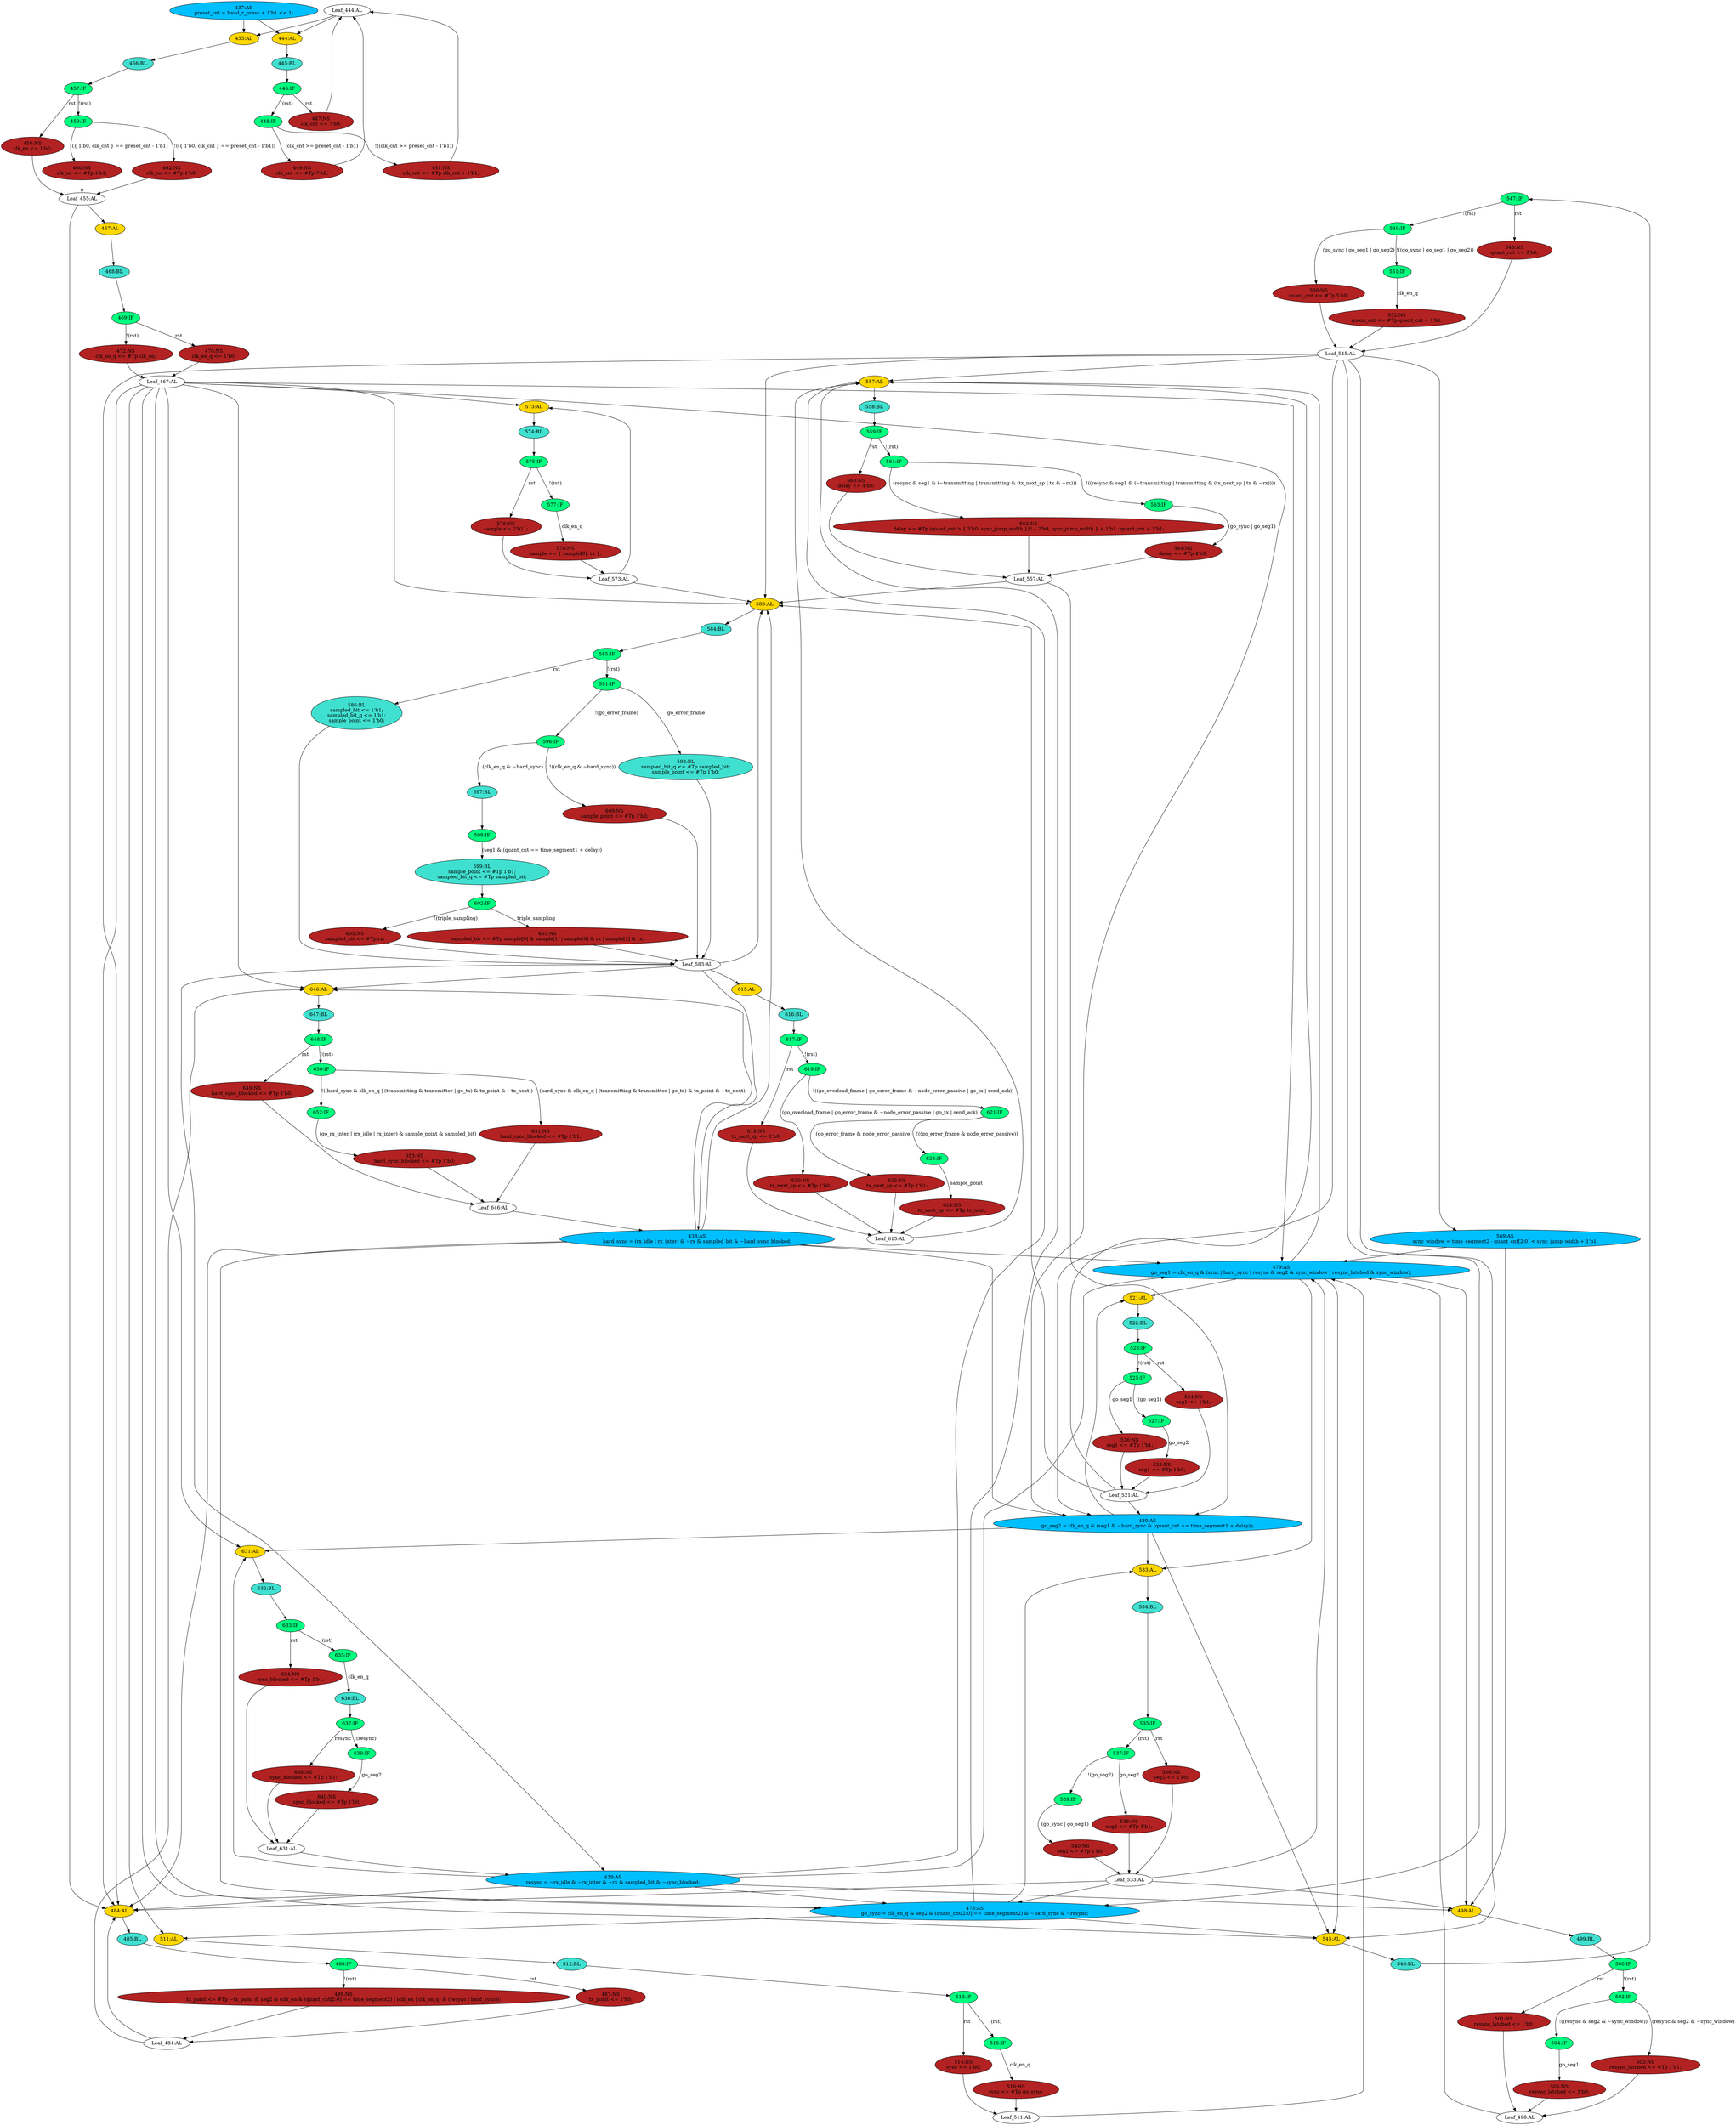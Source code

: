 strict digraph "compose( ,  )" {
	node [label="\N"];
	"547:IF"	 [ast="<pyverilog.vparser.ast.IfStatement object at 0x7f2977642410>",
		fillcolor=springgreen,
		label="547:IF",
		statements="[]",
		style=filled,
		typ=IfStatement];
	"548:NS"	 [ast="<pyverilog.vparser.ast.NonblockingSubstitution object at 0x7f2977642450>",
		fillcolor=firebrick,
		label="548:NS
quant_cnt <= 5'h0;",
		statements="[<pyverilog.vparser.ast.NonblockingSubstitution object at 0x7f2977642450>]",
		style=filled,
		typ=NonblockingSubstitution];
	"547:IF" -> "548:NS"	 [cond="['rst']",
		label=rst,
		lineno=547];
	"549:IF"	 [ast="<pyverilog.vparser.ast.IfStatement object at 0x7f2977642850>",
		fillcolor=springgreen,
		label="549:IF",
		statements="[]",
		style=filled,
		typ=IfStatement];
	"547:IF" -> "549:IF"	 [cond="['rst']",
		label="!(rst)",
		lineno=547];
	"637:IF"	 [ast="<pyverilog.vparser.ast.IfStatement object at 0x7f297794fd50>",
		fillcolor=springgreen,
		label="637:IF",
		statements="[]",
		style=filled,
		typ=IfStatement];
	"638:NS"	 [ast="<pyverilog.vparser.ast.NonblockingSubstitution object at 0x7f297794fd10>",
		fillcolor=firebrick,
		label="638:NS
sync_blocked <= #Tp 1'b1;",
		statements="[<pyverilog.vparser.ast.NonblockingSubstitution object at 0x7f297794fd10>]",
		style=filled,
		typ=NonblockingSubstitution];
	"637:IF" -> "638:NS"	 [cond="['resync']",
		label=resync,
		lineno=637];
	"639:IF"	 [ast="<pyverilog.vparser.ast.IfStatement object at 0x7f297794ff10>",
		fillcolor=springgreen,
		label="639:IF",
		statements="[]",
		style=filled,
		typ=IfStatement];
	"637:IF" -> "639:IF"	 [cond="['resync']",
		label="!(resync)",
		lineno=637];
	"Leaf_631:AL"	 [def_var="['sync_blocked']",
		label="Leaf_631:AL"];
	"638:NS" -> "Leaf_631:AL"	 [cond="[]",
		lineno=None];
	"458:NS"	 [ast="<pyverilog.vparser.ast.NonblockingSubstitution object at 0x7f2977a85a50>",
		fillcolor=firebrick,
		label="458:NS
clk_en <= 1'b0;",
		statements="[<pyverilog.vparser.ast.NonblockingSubstitution object at 0x7f2977a85a50>]",
		style=filled,
		typ=NonblockingSubstitution];
	"Leaf_455:AL"	 [def_var="['clk_en']",
		label="Leaf_455:AL"];
	"458:NS" -> "Leaf_455:AL"	 [cond="[]",
		lineno=None];
	"624:NS"	 [ast="<pyverilog.vparser.ast.NonblockingSubstitution object at 0x7f297794f650>",
		fillcolor=firebrick,
		label="624:NS
tx_next_sp <= #Tp tx_next;",
		statements="[<pyverilog.vparser.ast.NonblockingSubstitution object at 0x7f297794f650>]",
		style=filled,
		typ=NonblockingSubstitution];
	"Leaf_615:AL"	 [def_var="['tx_next_sp']",
		label="Leaf_615:AL"];
	"624:NS" -> "Leaf_615:AL"	 [cond="[]",
		lineno=None];
	"515:IF"	 [ast="<pyverilog.vparser.ast.IfStatement object at 0x7f297763fe10>",
		fillcolor=springgreen,
		label="515:IF",
		statements="[]",
		style=filled,
		typ=IfStatement];
	"516:NS"	 [ast="<pyverilog.vparser.ast.NonblockingSubstitution object at 0x7f297763ff90>",
		fillcolor=firebrick,
		label="516:NS
sync <= #Tp go_sync;",
		statements="[<pyverilog.vparser.ast.NonblockingSubstitution object at 0x7f297763ff90>]",
		style=filled,
		typ=NonblockingSubstitution];
	"515:IF" -> "516:NS"	 [cond="['clk_en_q']",
		label=clk_en_q,
		lineno=515];
	"444:AL"	 [ast="<pyverilog.vparser.ast.Always object at 0x7f29776a2f90>",
		clk_sens=True,
		fillcolor=gold,
		label="444:AL",
		sens="['clk', 'rst']",
		statements="[]",
		style=filled,
		typ=Always,
		use_var="['rst', 'clk_cnt', 'preset_cnt']"];
	"445:BL"	 [ast="<pyverilog.vparser.ast.Block object at 0x7f29776a2fd0>",
		fillcolor=turquoise,
		label="445:BL",
		statements="[]",
		style=filled,
		typ=Block];
	"444:AL" -> "445:BL"	 [cond="[]",
		lineno=None];
	"634:NS"	 [ast="<pyverilog.vparser.ast.NonblockingSubstitution object at 0x7f297794f890>",
		fillcolor=firebrick,
		label="634:NS
sync_blocked <= #Tp 1'b1;",
		statements="[<pyverilog.vparser.ast.NonblockingSubstitution object at 0x7f297794f890>]",
		style=filled,
		typ=NonblockingSubstitution];
	"634:NS" -> "Leaf_631:AL"	 [cond="[]",
		lineno=None];
	"597:BL"	 [ast="<pyverilog.vparser.ast.Block object at 0x7f2977667510>",
		fillcolor=turquoise,
		label="597:BL",
		statements="[]",
		style=filled,
		typ=Block];
	"598:IF"	 [ast="<pyverilog.vparser.ast.IfStatement object at 0x7f2977667690>",
		fillcolor=springgreen,
		label="598:IF",
		statements="[]",
		style=filled,
		typ=IfStatement];
	"597:BL" -> "598:IF"	 [cond="[]",
		lineno=None];
	"472:NS"	 [ast="<pyverilog.vparser.ast.NonblockingSubstitution object at 0x7f2977a7e590>",
		fillcolor=firebrick,
		label="472:NS
clk_en_q <= #Tp clk_en;",
		statements="[<pyverilog.vparser.ast.NonblockingSubstitution object at 0x7f2977a7e590>]",
		style=filled,
		typ=NonblockingSubstitution];
	"Leaf_467:AL"	 [def_var="['clk_en_q']",
		label="Leaf_467:AL"];
	"472:NS" -> "Leaf_467:AL"	 [cond="[]",
		lineno=None];
	"479:AS"	 [ast="<pyverilog.vparser.ast.Assign object at 0x7f2977a7ef10>",
		def_var="['go_seg1']",
		fillcolor=deepskyblue,
		label="479:AS
go_seg1 = clk_en_q & (sync | hard_sync | resync & seg2 & sync_window | resync_latched & sync_window);",
		statements="[]",
		style=filled,
		typ=Assign,
		use_var="['clk_en_q', 'sync', 'hard_sync', 'resync', 'seg2', 'sync_window', 'resync_latched', 'sync_window']"];
	"557:AL"	 [ast="<pyverilog.vparser.ast.Always object at 0x7f2977642c90>",
		clk_sens=True,
		fillcolor=gold,
		label="557:AL",
		sens="['clk', 'rst']",
		statements="[]",
		style=filled,
		typ=Always,
		use_var="['tx', 'transmitting', 'rx', 'go_sync', 'seg1', 'go_seg1', 'tx_next_sp', 'quant_cnt', 'rst', 'resync', 'sync_jump_width']"];
	"479:AS" -> "557:AL";
	"545:AL"	 [ast="<pyverilog.vparser.ast.Always object at 0x7f29776422d0>",
		clk_sens=True,
		fillcolor=gold,
		label="545:AL",
		sens="['clk', 'rst']",
		statements="[]",
		style=filled,
		typ=Always,
		use_var="['clk_en_q', 'go_sync', 'quant_cnt', 'go_seg2', 'go_seg1', 'rst']"];
	"479:AS" -> "545:AL";
	"533:AL"	 [ast="<pyverilog.vparser.ast.Always object at 0x7f297764b9d0>",
		clk_sens=True,
		fillcolor=gold,
		label="533:AL",
		sens="['clk', 'rst']",
		statements="[]",
		style=filled,
		typ=Always,
		use_var="['rst', 'go_sync', 'go_seg2', 'go_seg1']"];
	"479:AS" -> "533:AL";
	"521:AL"	 [ast="<pyverilog.vparser.ast.Always object at 0x7f297764b190>",
		clk_sens=True,
		fillcolor=gold,
		label="521:AL",
		sens="['clk', 'rst']",
		statements="[]",
		style=filled,
		typ=Always,
		use_var="['rst', 'go_seg2', 'go_seg1']"];
	"479:AS" -> "521:AL";
	"498:AL"	 [ast="<pyverilog.vparser.ast.Always object at 0x7f297763f190>",
		clk_sens=True,
		fillcolor=gold,
		label="498:AL",
		sens="['clk', 'rst']",
		statements="[]",
		style=filled,
		typ=Always,
		use_var="['rst', 'sync_window', 'resync', 'go_seg1', 'seg2']"];
	"479:AS" -> "498:AL";
	"599:BL"	 [ast="<pyverilog.vparser.ast.Block object at 0x7f2977667c90>",
		fillcolor=turquoise,
		label="599:BL
sample_point <= #Tp 1'b1;
sampled_bit_q <= #Tp sampled_bit;",
		statements="[<pyverilog.vparser.ast.NonblockingSubstitution object at 0x7f29776679d0>, <pyverilog.vparser.ast.NonblockingSubstitution object \
at 0x7f2977667bd0>]",
		style=filled,
		typ=Block];
	"602:IF"	 [ast="<pyverilog.vparser.ast.IfStatement object at 0x7f297766a450>",
		fillcolor=springgreen,
		label="602:IF",
		statements="[]",
		style=filled,
		typ=IfStatement];
	"599:BL" -> "602:IF"	 [cond="[]",
		lineno=None];
	"558:BL"	 [ast="<pyverilog.vparser.ast.Block object at 0x7f2977642cd0>",
		fillcolor=turquoise,
		label="558:BL",
		statements="[]",
		style=filled,
		typ=Block];
	"557:AL" -> "558:BL"	 [cond="[]",
		lineno=None];
	"504:IF"	 [ast="<pyverilog.vparser.ast.IfStatement object at 0x7f297763f990>",
		fillcolor=springgreen,
		label="504:IF",
		statements="[]",
		style=filled,
		typ=IfStatement];
	"505:NS"	 [ast="<pyverilog.vparser.ast.NonblockingSubstitution object at 0x7f297763fa90>",
		fillcolor=firebrick,
		label="505:NS
resync_latched <= 1'b0;",
		statements="[<pyverilog.vparser.ast.NonblockingSubstitution object at 0x7f297763fa90>]",
		style=filled,
		typ=NonblockingSubstitution];
	"504:IF" -> "505:NS"	 [cond="['go_seg1']",
		label=go_seg1,
		lineno=504];
	"561:IF"	 [ast="<pyverilog.vparser.ast.IfStatement object at 0x7f29776479d0>",
		fillcolor=springgreen,
		label="561:IF",
		statements="[]",
		style=filled,
		typ=IfStatement];
	"562:NS"	 [ast="<pyverilog.vparser.ast.NonblockingSubstitution object at 0x7f29776478d0>",
		fillcolor=firebrick,
		label="562:NS
delay <= #Tp (quant_cnt > { 3'h0, sync_jump_width })? { 2'h0, sync_jump_width } + 1'b1 : quant_cnt + 1'b1;",
		statements="[<pyverilog.vparser.ast.NonblockingSubstitution object at 0x7f29776478d0>]",
		style=filled,
		typ=NonblockingSubstitution];
	"561:IF" -> "562:NS"	 [cond="['resync', 'seg1', 'transmitting', 'transmitting', 'tx_next_sp', 'tx', 'rx']",
		label="(resync & seg1 & (~transmitting | transmitting & (tx_next_sp | tx & ~rx)))",
		lineno=561];
	"563:IF"	 [ast="<pyverilog.vparser.ast.IfStatement object at 0x7f2977647ad0>",
		fillcolor=springgreen,
		label="563:IF",
		statements="[]",
		style=filled,
		typ=IfStatement];
	"561:IF" -> "563:IF"	 [cond="['resync', 'seg1', 'transmitting', 'transmitting', 'tx_next_sp', 'tx', 'rx']",
		label="!((resync & seg1 & (~transmitting | transmitting & (tx_next_sp | tx & ~rx))))",
		lineno=561];
	"623:IF"	 [ast="<pyverilog.vparser.ast.IfStatement object at 0x7f297794f4d0>",
		fillcolor=springgreen,
		label="623:IF",
		statements="[]",
		style=filled,
		typ=IfStatement];
	"623:IF" -> "624:NS"	 [cond="['sample_point']",
		label=sample_point,
		lineno=623];
	"560:NS"	 [ast="<pyverilog.vparser.ast.NonblockingSubstitution object at 0x7f2977642e10>",
		fillcolor=firebrick,
		label="560:NS
delay <= 4'h0;",
		statements="[<pyverilog.vparser.ast.NonblockingSubstitution object at 0x7f2977642e10>]",
		style=filled,
		typ=NonblockingSubstitution];
	"Leaf_557:AL"	 [def_var="['delay']",
		label="Leaf_557:AL"];
	"560:NS" -> "Leaf_557:AL"	 [cond="[]",
		lineno=None];
	"650:IF"	 [ast="<pyverilog.vparser.ast.IfStatement object at 0x7f2977950a50>",
		fillcolor=springgreen,
		label="650:IF",
		statements="[]",
		style=filled,
		typ=IfStatement];
	"651:NS"	 [ast="<pyverilog.vparser.ast.NonblockingSubstitution object at 0x7f2977950a10>",
		fillcolor=firebrick,
		label="651:NS
hard_sync_blocked <= #Tp 1'b1;",
		statements="[<pyverilog.vparser.ast.NonblockingSubstitution object at 0x7f2977950a10>]",
		style=filled,
		typ=NonblockingSubstitution];
	"650:IF" -> "651:NS"	 [cond="['hard_sync', 'clk_en_q', 'transmitting', 'transmitter', 'go_tx', 'tx_point', 'tx_next']",
		label="(hard_sync & clk_en_q | (transmitting & transmitter | go_tx) & tx_point & ~tx_next)",
		lineno=650];
	"652:IF"	 [ast="<pyverilog.vparser.ast.IfStatement object at 0x7f2977950e50>",
		fillcolor=springgreen,
		label="652:IF",
		statements="[]",
		style=filled,
		typ=IfStatement];
	"650:IF" -> "652:IF"	 [cond="['hard_sync', 'clk_en_q', 'transmitting', 'transmitter', 'go_tx', 'tx_point', 'tx_next']",
		label="!((hard_sync & clk_en_q | (transmitting & transmitter | go_tx) & tx_point & ~tx_next))",
		lineno=650];
	"609:NS"	 [ast="<pyverilog.vparser.ast.NonblockingSubstitution object at 0x7f297766a690>",
		fillcolor=firebrick,
		label="609:NS
sample_point <= #Tp 1'b0;",
		statements="[<pyverilog.vparser.ast.NonblockingSubstitution object at 0x7f297766a690>]",
		style=filled,
		typ=NonblockingSubstitution];
	"Leaf_583:AL"	 [def_var="['sample_point', 'sampled_bit_q', 'sampled_bit']",
		label="Leaf_583:AL"];
	"609:NS" -> "Leaf_583:AL"	 [cond="[]",
		lineno=None];
	"500:IF"	 [ast="<pyverilog.vparser.ast.IfStatement object at 0x7f297763f310>",
		fillcolor=springgreen,
		label="500:IF",
		statements="[]",
		style=filled,
		typ=IfStatement];
	"502:IF"	 [ast="<pyverilog.vparser.ast.IfStatement object at 0x7f297763f7d0>",
		fillcolor=springgreen,
		label="502:IF",
		statements="[]",
		style=filled,
		typ=IfStatement];
	"500:IF" -> "502:IF"	 [cond="['rst']",
		label="!(rst)",
		lineno=500];
	"501:NS"	 [ast="<pyverilog.vparser.ast.NonblockingSubstitution object at 0x7f297763f350>",
		fillcolor=firebrick,
		label="501:NS
resync_latched <= 1'b0;",
		statements="[<pyverilog.vparser.ast.NonblockingSubstitution object at 0x7f297763f350>]",
		style=filled,
		typ=NonblockingSubstitution];
	"500:IF" -> "501:NS"	 [cond="['rst']",
		label=rst,
		lineno=500];
	"583:AL"	 [ast="<pyverilog.vparser.ast.Always object at 0x7f297766b810>",
		clk_sens=True,
		fillcolor=gold,
		label="583:AL",
		sens="['clk', 'rst']",
		statements="[]",
		style=filled,
		typ=Always,
		use_var="['delay', 'rx', 'quant_cnt', 'clk_en_q', 'seg1', 'go_error_frame', 'hard_sync', 'sampled_bit', 'sample', 'triple_sampling', 'rst', '\
time_segment1']"];
	"Leaf_583:AL" -> "583:AL";
	"438:AS"	 [ast="<pyverilog.vparser.ast.Assign object at 0x7f29776a2910>",
		def_var="['hard_sync']",
		fillcolor=deepskyblue,
		label="438:AS
hard_sync = (rx_idle | rx_inter) & ~rx & sampled_bit & ~hard_sync_blocked;",
		statements="[]",
		style=filled,
		typ=Assign,
		use_var="['rx_idle', 'rx_inter', 'rx', 'sampled_bit', 'hard_sync_blocked']"];
	"Leaf_583:AL" -> "438:AS";
	"615:AL"	 [ast="<pyverilog.vparser.ast.Always object at 0x7f297766a790>",
		clk_sens=True,
		fillcolor=gold,
		label="615:AL",
		sens="['clk', 'rst']",
		statements="[]",
		style=filled,
		typ=Always,
		use_var="['go_tx', 'go_overload_frame', 'send_ack', 'go_error_frame', 'node_error_passive', 'sample_point', 'rst', 'tx_next']"];
	"Leaf_583:AL" -> "615:AL";
	"439:AS"	 [ast="<pyverilog.vparser.ast.Assign object at 0x7f29776a2d90>",
		def_var="['resync']",
		fillcolor=deepskyblue,
		label="439:AS
resync = ~rx_idle & ~rx_inter & ~rx & sampled_bit & ~sync_blocked;",
		statements="[]",
		style=filled,
		typ=Assign,
		use_var="['rx_idle', 'rx_inter', 'rx', 'sampled_bit', 'sync_blocked']"];
	"Leaf_583:AL" -> "439:AS";
	"646:AL"	 [ast="<pyverilog.vparser.ast.Always object at 0x7f2977950110>",
		clk_sens=True,
		fillcolor=gold,
		label="646:AL",
		sens="['clk', 'rst']",
		statements="[]",
		style=filled,
		typ=Always,
		use_var="['transmitter', 'rx_inter', 'transmitting', 'sample_point', 'clk_en_q', 'go_rx_inter', 'sampled_bit', 'hard_sync', 'tx_point', '\
rst', 'go_tx', 'rx_idle', 'tx_next']"];
	"Leaf_583:AL" -> "646:AL";
	"Leaf_511:AL"	 [def_var="['sync']",
		label="Leaf_511:AL"];
	"Leaf_511:AL" -> "479:AS";
	"Leaf_545:AL"	 [def_var="['quant_cnt']",
		label="Leaf_545:AL"];
	"Leaf_545:AL" -> "557:AL";
	"Leaf_545:AL" -> "583:AL";
	"480:AS"	 [ast="<pyverilog.vparser.ast.Assign object at 0x7f297764a410>",
		def_var="['go_seg2']",
		fillcolor=deepskyblue,
		label="480:AS
go_seg2 = clk_en_q & (seg1 & ~hard_sync & (quant_cnt == time_segment1 + delay));",
		statements="[]",
		style=filled,
		typ=Assign,
		use_var="['clk_en_q', 'seg1', 'hard_sync', 'quant_cnt', 'time_segment1', 'delay']"];
	"Leaf_545:AL" -> "480:AS";
	"484:AL"	 [ast="<pyverilog.vparser.ast.Always object at 0x7f297764a690>",
		clk_sens=True,
		fillcolor=gold,
		label="484:AL",
		sens="['clk', 'rst']",
		statements="[]",
		style=filled,
		typ=Always,
		use_var="['time_segment2', 'clk_en_q', 'quant_cnt', 'hard_sync', 'seg2', 'resync', 'rst', 'tx_point', 'clk_en']"];
	"Leaf_545:AL" -> "484:AL";
	"Leaf_545:AL" -> "545:AL";
	"478:AS"	 [ast="<pyverilog.vparser.ast.Assign object at 0x7f2977a7ead0>",
		def_var="['go_sync']",
		fillcolor=deepskyblue,
		label="478:AS
go_sync = clk_en_q & seg2 & (quant_cnt[2:0] == time_segment2) & ~hard_sync & ~resync;",
		statements="[]",
		style=filled,
		typ=Assign,
		use_var="['clk_en_q', 'seg2', 'quant_cnt', 'time_segment2', 'hard_sync', 'resync']"];
	"Leaf_545:AL" -> "478:AS";
	"569:AS"	 [ast="<pyverilog.vparser.ast.Assign object at 0x7f2977647f90>",
		def_var="['sync_window']",
		fillcolor=deepskyblue,
		label="569:AS
sync_window = time_segment2 - quant_cnt[2:0] < sync_jump_width + 1'b1;",
		statements="[]",
		style=filled,
		typ=Assign,
		use_var="['time_segment2', 'quant_cnt', 'sync_jump_width']"];
	"Leaf_545:AL" -> "569:AS";
	"470:NS"	 [ast="<pyverilog.vparser.ast.NonblockingSubstitution object at 0x7f2977a7e3d0>",
		fillcolor=firebrick,
		label="470:NS
clk_en_q <= 1'b0;",
		statements="[<pyverilog.vparser.ast.NonblockingSubstitution object at 0x7f2977a7e3d0>]",
		style=filled,
		typ=NonblockingSubstitution];
	"470:NS" -> "Leaf_467:AL"	 [cond="[]",
		lineno=None];
	"536:NS"	 [ast="<pyverilog.vparser.ast.NonblockingSubstitution object at 0x7f297764bb50>",
		fillcolor=firebrick,
		label="536:NS
seg2 <= 1'b0;",
		statements="[<pyverilog.vparser.ast.NonblockingSubstitution object at 0x7f297764bb50>]",
		style=filled,
		typ=NonblockingSubstitution];
	"Leaf_533:AL"	 [def_var="['seg2']",
		label="Leaf_533:AL"];
	"536:NS" -> "Leaf_533:AL"	 [cond="[]",
		lineno=None];
	"562:NS" -> "Leaf_557:AL"	 [cond="[]",
		lineno=None];
	"455:AL"	 [ast="<pyverilog.vparser.ast.Always object at 0x7f2977a858d0>",
		clk_sens=True,
		fillcolor=gold,
		label="455:AL",
		sens="['clk', 'rst']",
		statements="[]",
		style=filled,
		typ=Always,
		use_var="['rst', 'clk_cnt', 'preset_cnt']"];
	"456:BL"	 [ast="<pyverilog.vparser.ast.Block object at 0x7f2977a85910>",
		fillcolor=turquoise,
		label="456:BL",
		statements="[]",
		style=filled,
		typ=Block];
	"455:AL" -> "456:BL"	 [cond="[]",
		lineno=None];
	"Leaf_455:AL" -> "484:AL";
	"467:AL"	 [ast="<pyverilog.vparser.ast.Always object at 0x7f2977a7e250>",
		clk_sens=True,
		fillcolor=gold,
		label="467:AL",
		sens="['clk', 'rst']",
		statements="[]",
		style=filled,
		typ=Always,
		use_var="['rst', 'clk_en']"];
	"Leaf_455:AL" -> "467:AL";
	"537:IF"	 [ast="<pyverilog.vparser.ast.IfStatement object at 0x7f297764be50>",
		fillcolor=springgreen,
		label="537:IF",
		statements="[]",
		style=filled,
		typ=IfStatement];
	"538:NS"	 [ast="<pyverilog.vparser.ast.NonblockingSubstitution object at 0x7f297764be10>",
		fillcolor=firebrick,
		label="538:NS
seg2 <= #Tp 1'b1;",
		statements="[<pyverilog.vparser.ast.NonblockingSubstitution object at 0x7f297764be10>]",
		style=filled,
		typ=NonblockingSubstitution];
	"537:IF" -> "538:NS"	 [cond="['go_seg2']",
		label=go_seg2,
		lineno=537];
	"539:IF"	 [ast="<pyverilog.vparser.ast.IfStatement object at 0x7f2977642050>",
		fillcolor=springgreen,
		label="539:IF",
		statements="[]",
		style=filled,
		typ=IfStatement];
	"537:IF" -> "539:IF"	 [cond="['go_seg2']",
		label="!(go_seg2)",
		lineno=537];
	"584:BL"	 [ast="<pyverilog.vparser.ast.Block object at 0x7f297766b7d0>",
		fillcolor=turquoise,
		label="584:BL",
		statements="[]",
		style=filled,
		typ=Block];
	"583:AL" -> "584:BL"	 [cond="[]",
		lineno=None];
	"548:NS" -> "Leaf_545:AL"	 [cond="[]",
		lineno=None];
	"Leaf_573:AL"	 [def_var="['sample']",
		label="Leaf_573:AL"];
	"Leaf_573:AL" -> "583:AL";
	"573:AL"	 [ast="<pyverilog.vparser.ast.Always object at 0x7f297766b190>",
		clk_sens=True,
		fillcolor=gold,
		label="573:AL",
		sens="['clk', 'rst']",
		statements="[]",
		style=filled,
		typ=Always,
		use_var="['rst', 'sample', 'clk_en_q', 'rx']"];
	"Leaf_573:AL" -> "573:AL";
	"603:NS"	 [ast="<pyverilog.vparser.ast.NonblockingSubstitution object at 0x7f297766a3d0>",
		fillcolor=firebrick,
		label="603:NS
sampled_bit <= #Tp sample[0] & sample[1] | sample[0] & rx | sample[1] & rx;",
		statements="[<pyverilog.vparser.ast.NonblockingSubstitution object at 0x7f297766a3d0>]",
		style=filled,
		typ=NonblockingSubstitution];
	"603:NS" -> "Leaf_583:AL"	 [cond="[]",
		lineno=None];
	"513:IF"	 [ast="<pyverilog.vparser.ast.IfStatement object at 0x7f297763fc90>",
		fillcolor=springgreen,
		label="513:IF",
		statements="[]",
		style=filled,
		typ=IfStatement];
	"513:IF" -> "515:IF"	 [cond="['rst']",
		label="!(rst)",
		lineno=513];
	"514:NS"	 [ast="<pyverilog.vparser.ast.NonblockingSubstitution object at 0x7f297763fcd0>",
		fillcolor=firebrick,
		label="514:NS
sync <= 1'b0;",
		statements="[<pyverilog.vparser.ast.NonblockingSubstitution object at 0x7f297763fcd0>]",
		style=filled,
		typ=NonblockingSubstitution];
	"513:IF" -> "514:NS"	 [cond="['rst']",
		label=rst,
		lineno=513];
	"632:BL"	 [ast="<pyverilog.vparser.ast.Block object at 0x7f297794f390>",
		fillcolor=turquoise,
		label="632:BL",
		statements="[]",
		style=filled,
		typ=Block];
	"633:IF"	 [ast="<pyverilog.vparser.ast.IfStatement object at 0x7f297794f8d0>",
		fillcolor=springgreen,
		label="633:IF",
		statements="[]",
		style=filled,
		typ=IfStatement];
	"632:BL" -> "633:IF"	 [cond="[]",
		lineno=None];
	"480:AS" -> "545:AL";
	"480:AS" -> "533:AL";
	"480:AS" -> "521:AL";
	"631:AL"	 [ast="<pyverilog.vparser.ast.Always object at 0x7f297794f490>",
		clk_sens=True,
		fillcolor=gold,
		label="631:AL",
		sens="['clk', 'rst']",
		statements="[]",
		style=filled,
		typ=Always,
		use_var="['rst', 'clk_en_q', 'resync', 'go_seg2']"];
	"480:AS" -> "631:AL";
	"633:IF" -> "634:NS"	 [cond="['rst']",
		label=rst,
		lineno=633];
	"635:IF"	 [ast="<pyverilog.vparser.ast.IfStatement object at 0x7f297794fa50>",
		fillcolor=springgreen,
		label="635:IF",
		statements="[]",
		style=filled,
		typ=IfStatement];
	"633:IF" -> "635:IF"	 [cond="['rst']",
		label="!(rst)",
		lineno=633];
	"574:BL"	 [ast="<pyverilog.vparser.ast.Block object at 0x7f297766b1d0>",
		fillcolor=turquoise,
		label="574:BL",
		statements="[]",
		style=filled,
		typ=Block];
	"573:AL" -> "574:BL"	 [cond="[]",
		lineno=None];
	"575:IF"	 [ast="<pyverilog.vparser.ast.IfStatement object at 0x7f297766b2d0>",
		fillcolor=springgreen,
		label="575:IF",
		statements="[]",
		style=filled,
		typ=IfStatement];
	"574:BL" -> "575:IF"	 [cond="[]",
		lineno=None];
	"528:NS"	 [ast="<pyverilog.vparser.ast.NonblockingSubstitution object at 0x7f297764b8d0>",
		fillcolor=firebrick,
		label="528:NS
seg1 <= #Tp 1'b0;",
		statements="[<pyverilog.vparser.ast.NonblockingSubstitution object at 0x7f297764b8d0>]",
		style=filled,
		typ=NonblockingSubstitution];
	"Leaf_521:AL"	 [def_var="['seg1']",
		label="Leaf_521:AL"];
	"528:NS" -> "Leaf_521:AL"	 [cond="[]",
		lineno=None];
	"526:NS"	 [ast="<pyverilog.vparser.ast.NonblockingSubstitution object at 0x7f297764b5d0>",
		fillcolor=firebrick,
		label="526:NS
seg1 <= #Tp 1'b1;",
		statements="[<pyverilog.vparser.ast.NonblockingSubstitution object at 0x7f297764b5d0>]",
		style=filled,
		typ=NonblockingSubstitution];
	"526:NS" -> "Leaf_521:AL"	 [cond="[]",
		lineno=None];
	"559:IF"	 [ast="<pyverilog.vparser.ast.IfStatement object at 0x7f2977642dd0>",
		fillcolor=springgreen,
		label="559:IF",
		statements="[]",
		style=filled,
		typ=IfStatement];
	"559:IF" -> "561:IF"	 [cond="['rst']",
		label="!(rst)",
		lineno=559];
	"559:IF" -> "560:NS"	 [cond="['rst']",
		label=rst,
		lineno=559];
	"522:BL"	 [ast="<pyverilog.vparser.ast.Block object at 0x7f297764b1d0>",
		fillcolor=turquoise,
		label="522:BL",
		statements="[]",
		style=filled,
		typ=Block];
	"523:IF"	 [ast="<pyverilog.vparser.ast.IfStatement object at 0x7f297764b2d0>",
		fillcolor=springgreen,
		label="523:IF",
		statements="[]",
		style=filled,
		typ=IfStatement];
	"522:BL" -> "523:IF"	 [cond="[]",
		lineno=None];
	"592:BL"	 [ast="<pyverilog.vparser.ast.Block object at 0x7f29776670d0>",
		fillcolor=turquoise,
		label="592:BL
sampled_bit_q <= #Tp sampled_bit;
sample_point <= #Tp 1'b0;",
		statements="[<pyverilog.vparser.ast.NonblockingSubstitution object at 0x7f2977667090>, <pyverilog.vparser.ast.NonblockingSubstitution object \
at 0x7f2977667290>]",
		style=filled,
		typ=Block];
	"592:BL" -> "Leaf_583:AL"	 [cond="[]",
		lineno=None];
	"535:IF"	 [ast="<pyverilog.vparser.ast.IfStatement object at 0x7f297764bb10>",
		fillcolor=springgreen,
		label="535:IF",
		statements="[]",
		style=filled,
		typ=IfStatement];
	"535:IF" -> "536:NS"	 [cond="['rst']",
		label=rst,
		lineno=535];
	"535:IF" -> "537:IF"	 [cond="['rst']",
		label="!(rst)",
		lineno=535];
	"Leaf_467:AL" -> "479:AS";
	"Leaf_467:AL" -> "583:AL";
	"Leaf_467:AL" -> "480:AS";
	"Leaf_467:AL" -> "573:AL";
	"Leaf_467:AL" -> "484:AL";
	"Leaf_467:AL" -> "545:AL";
	"511:AL"	 [ast="<pyverilog.vparser.ast.Always object at 0x7f297763fb50>",
		clk_sens=True,
		fillcolor=gold,
		label="511:AL",
		sens="['clk', 'rst']",
		statements="[]",
		style=filled,
		typ=Always,
		use_var="['rst', 'clk_en_q', 'go_sync']"];
	"Leaf_467:AL" -> "511:AL";
	"Leaf_467:AL" -> "478:AS";
	"Leaf_467:AL" -> "646:AL";
	"Leaf_467:AL" -> "631:AL";
	"617:IF"	 [ast="<pyverilog.vparser.ast.IfStatement object at 0x7f297766a8d0>",
		fillcolor=springgreen,
		label="617:IF",
		statements="[]",
		style=filled,
		typ=IfStatement];
	"618:NS"	 [ast="<pyverilog.vparser.ast.NonblockingSubstitution object at 0x7f297766a910>",
		fillcolor=firebrick,
		label="618:NS
tx_next_sp <= 1'b0;",
		statements="[<pyverilog.vparser.ast.NonblockingSubstitution object at 0x7f297766a910>]",
		style=filled,
		typ=NonblockingSubstitution];
	"617:IF" -> "618:NS"	 [cond="['rst']",
		label=rst,
		lineno=617];
	"619:IF"	 [ast="<pyverilog.vparser.ast.IfStatement object at 0x7f297766af10>",
		fillcolor=springgreen,
		label="619:IF",
		statements="[]",
		style=filled,
		typ=IfStatement];
	"617:IF" -> "619:IF"	 [cond="['rst']",
		label="!(rst)",
		lineno=617];
	"550:NS"	 [ast="<pyverilog.vparser.ast.NonblockingSubstitution object at 0x7f2977642810>",
		fillcolor=firebrick,
		label="550:NS
quant_cnt <= #Tp 5'h0;",
		statements="[<pyverilog.vparser.ast.NonblockingSubstitution object at 0x7f2977642810>]",
		style=filled,
		typ=NonblockingSubstitution];
	"550:NS" -> "Leaf_545:AL"	 [cond="[]",
		lineno=None];
	"591:IF"	 [ast="<pyverilog.vparser.ast.IfStatement object at 0x7f2977667350>",
		fillcolor=springgreen,
		label="591:IF",
		statements="[]",
		style=filled,
		typ=IfStatement];
	"591:IF" -> "592:BL"	 [cond="['go_error_frame']",
		label=go_error_frame,
		lineno=591];
	"596:IF"	 [ast="<pyverilog.vparser.ast.IfStatement object at 0x7f2977667c10>",
		fillcolor=springgreen,
		label="596:IF",
		statements="[]",
		style=filled,
		typ=IfStatement];
	"591:IF" -> "596:IF"	 [cond="['go_error_frame']",
		label="!(go_error_frame)",
		lineno=591];
	"524:NS"	 [ast="<pyverilog.vparser.ast.NonblockingSubstitution object at 0x7f297764b310>",
		fillcolor=firebrick,
		label="524:NS
seg1 <= 1'b1;",
		statements="[<pyverilog.vparser.ast.NonblockingSubstitution object at 0x7f297764b310>]",
		style=filled,
		typ=NonblockingSubstitution];
	"523:IF" -> "524:NS"	 [cond="['rst']",
		label=rst,
		lineno=523];
	"525:IF"	 [ast="<pyverilog.vparser.ast.IfStatement object at 0x7f297764b610>",
		fillcolor=springgreen,
		label="525:IF",
		statements="[]",
		style=filled,
		typ=IfStatement];
	"523:IF" -> "525:IF"	 [cond="['rst']",
		label="!(rst)",
		lineno=523];
	"516:NS" -> "Leaf_511:AL"	 [cond="[]",
		lineno=None];
	"438:AS" -> "479:AS";
	"438:AS" -> "583:AL";
	"438:AS" -> "480:AS";
	"438:AS" -> "484:AL";
	"438:AS" -> "478:AS";
	"438:AS" -> "646:AL";
	"620:NS"	 [ast="<pyverilog.vparser.ast.NonblockingSubstitution object at 0x7f297766aed0>",
		fillcolor=firebrick,
		label="620:NS
tx_next_sp <= #Tp 1'b0;",
		statements="[<pyverilog.vparser.ast.NonblockingSubstitution object at 0x7f297766aed0>]",
		style=filled,
		typ=NonblockingSubstitution];
	"620:NS" -> "Leaf_615:AL"	 [cond="[]",
		lineno=None];
	"596:IF" -> "597:BL"	 [cond="['clk_en_q', 'hard_sync']",
		label="(clk_en_q & ~hard_sync)",
		lineno=596];
	"596:IF" -> "609:NS"	 [cond="['clk_en_q', 'hard_sync']",
		label="!((clk_en_q & ~hard_sync))",
		lineno=596];
	"Leaf_631:AL" -> "439:AS";
	"653:NS"	 [ast="<pyverilog.vparser.ast.NonblockingSubstitution object at 0x7f2977950f90>",
		fillcolor=firebrick,
		label="653:NS
hard_sync_blocked <= #Tp 1'b0;",
		statements="[<pyverilog.vparser.ast.NonblockingSubstitution object at 0x7f2977950f90>]",
		style=filled,
		typ=NonblockingSubstitution];
	"Leaf_646:AL"	 [def_var="['hard_sync_blocked']",
		label="Leaf_646:AL"];
	"653:NS" -> "Leaf_646:AL"	 [cond="[]",
		lineno=None];
	"640:NS"	 [ast="<pyverilog.vparser.ast.NonblockingSubstitution object at 0x7f2977950090>",
		fillcolor=firebrick,
		label="640:NS
sync_blocked <= #Tp 1'b0;",
		statements="[<pyverilog.vparser.ast.NonblockingSubstitution object at 0x7f2977950090>]",
		style=filled,
		typ=NonblockingSubstitution];
	"639:IF" -> "640:NS"	 [cond="['go_seg2']",
		label=go_seg2,
		lineno=639];
	"469:IF"	 [ast="<pyverilog.vparser.ast.IfStatement object at 0x7f2977a7e390>",
		fillcolor=springgreen,
		label="469:IF",
		statements="[]",
		style=filled,
		typ=IfStatement];
	"469:IF" -> "472:NS"	 [cond="['rst']",
		label="!(rst)",
		lineno=469];
	"469:IF" -> "470:NS"	 [cond="['rst']",
		label=rst,
		lineno=469];
	"502:IF" -> "504:IF"	 [cond="['resync', 'seg2', 'sync_window']",
		label="!((resync & seg2 & ~sync_window))",
		lineno=502];
	"503:NS"	 [ast="<pyverilog.vparser.ast.NonblockingSubstitution object at 0x7f297763f790>",
		fillcolor=firebrick,
		label="503:NS
resync_latched <= #Tp 1'b1;",
		statements="[<pyverilog.vparser.ast.NonblockingSubstitution object at 0x7f297763f790>]",
		style=filled,
		typ=NonblockingSubstitution];
	"502:IF" -> "503:NS"	 [cond="['resync', 'seg2', 'sync_window']",
		label="(resync & seg2 & ~sync_window)",
		lineno=502];
	"Leaf_498:AL"	 [def_var="['resync_latched']",
		label="Leaf_498:AL"];
	"501:NS" -> "Leaf_498:AL"	 [cond="[]",
		lineno=None];
	"651:NS" -> "Leaf_646:AL"	 [cond="[]",
		lineno=None];
	"551:IF"	 [ast="<pyverilog.vparser.ast.IfStatement object at 0x7f2977642990>",
		fillcolor=springgreen,
		label="551:IF",
		statements="[]",
		style=filled,
		typ=IfStatement];
	"552:NS"	 [ast="<pyverilog.vparser.ast.NonblockingSubstitution object at 0x7f2977642bd0>",
		fillcolor=firebrick,
		label="552:NS
quant_cnt <= #Tp quant_cnt + 1'b1;",
		statements="[<pyverilog.vparser.ast.NonblockingSubstitution object at 0x7f2977642bd0>]",
		style=filled,
		typ=NonblockingSubstitution];
	"551:IF" -> "552:NS"	 [cond="['clk_en_q']",
		label=clk_en_q,
		lineno=551];
	"460:NS"	 [ast="<pyverilog.vparser.ast.NonblockingSubstitution object at 0x7f2977a85e90>",
		fillcolor=firebrick,
		label="460:NS
clk_en <= #Tp 1'b1;",
		statements="[<pyverilog.vparser.ast.NonblockingSubstitution object at 0x7f2977a85e90>]",
		style=filled,
		typ=NonblockingSubstitution];
	"460:NS" -> "Leaf_455:AL"	 [cond="[]",
		lineno=None];
	"Leaf_444:AL"	 [def_var="['clk_cnt']",
		label="Leaf_444:AL"];
	"Leaf_444:AL" -> "444:AL";
	"Leaf_444:AL" -> "455:AL";
	"448:IF"	 [ast="<pyverilog.vparser.ast.IfStatement object at 0x7f2977a85550>",
		fillcolor=springgreen,
		label="448:IF",
		statements="[]",
		style=filled,
		typ=IfStatement];
	"451:NS"	 [ast="<pyverilog.vparser.ast.NonblockingSubstitution object at 0x7f2977a857d0>",
		fillcolor=firebrick,
		label="451:NS
clk_cnt <= #Tp clk_cnt + 1'b1;",
		statements="[<pyverilog.vparser.ast.NonblockingSubstitution object at 0x7f2977a857d0>]",
		style=filled,
		typ=NonblockingSubstitution];
	"448:IF" -> "451:NS"	 [cond="['clk_cnt', 'preset_cnt']",
		label="!((clk_cnt >= preset_cnt - 1'b1))",
		lineno=448];
	"449:NS"	 [ast="<pyverilog.vparser.ast.NonblockingSubstitution object at 0x7f2977a85510>",
		fillcolor=firebrick,
		label="449:NS
clk_cnt <= #Tp 7'h0;",
		statements="[<pyverilog.vparser.ast.NonblockingSubstitution object at 0x7f2977a85510>]",
		style=filled,
		typ=NonblockingSubstitution];
	"448:IF" -> "449:NS"	 [cond="['clk_cnt', 'preset_cnt']",
		label="(clk_cnt >= preset_cnt - 1'b1)",
		lineno=448];
	"459:IF"	 [ast="<pyverilog.vparser.ast.IfStatement object at 0x7f2977a85ed0>",
		fillcolor=springgreen,
		label="459:IF",
		statements="[]",
		style=filled,
		typ=IfStatement];
	"459:IF" -> "460:NS"	 [cond="['clk_cnt', 'preset_cnt']",
		label="({ 1'b0, clk_cnt } == preset_cnt - 1'b1)",
		lineno=459];
	"462:NS"	 [ast="<pyverilog.vparser.ast.NonblockingSubstitution object at 0x7f2977a7e0d0>",
		fillcolor=firebrick,
		label="462:NS
clk_en <= #Tp 1'b0;",
		statements="[<pyverilog.vparser.ast.NonblockingSubstitution object at 0x7f2977a7e0d0>]",
		style=filled,
		typ=NonblockingSubstitution];
	"459:IF" -> "462:NS"	 [cond="['clk_cnt', 'preset_cnt']",
		label="!(({ 1'b0, clk_cnt } == preset_cnt - 1'b1))",
		lineno=459];
	"487:NS"	 [ast="<pyverilog.vparser.ast.NonblockingSubstitution object at 0x7f297764a810>",
		fillcolor=firebrick,
		label="487:NS
tx_point <= 1'b0;",
		statements="[<pyverilog.vparser.ast.NonblockingSubstitution object at 0x7f297764a810>]",
		style=filled,
		typ=NonblockingSubstitution];
	"Leaf_484:AL"	 [def_var="['tx_point']",
		label="Leaf_484:AL"];
	"487:NS" -> "Leaf_484:AL"	 [cond="[]",
		lineno=None];
	"618:NS" -> "Leaf_615:AL"	 [cond="[]",
		lineno=None];
	"486:IF"	 [ast="<pyverilog.vparser.ast.IfStatement object at 0x7f297764a7d0>",
		fillcolor=springgreen,
		label="486:IF",
		statements="[]",
		style=filled,
		typ=IfStatement];
	"486:IF" -> "487:NS"	 [cond="['rst']",
		label=rst,
		lineno=486];
	"489:NS"	 [ast="<pyverilog.vparser.ast.NonblockingSubstitution object at 0x7f297764ae50>",
		fillcolor=firebrick,
		label="489:NS
tx_point <= #Tp ~tx_point & seg2 & (clk_en & (quant_cnt[2:0] == time_segment2) | (clk_en | clk_en_q) & (resync | hard_sync));",
		statements="[<pyverilog.vparser.ast.NonblockingSubstitution object at 0x7f297764ae50>]",
		style=filled,
		typ=NonblockingSubstitution];
	"486:IF" -> "489:NS"	 [cond="['rst']",
		label="!(rst)",
		lineno=486];
	"Leaf_646:AL" -> "438:AS";
	"540:NS"	 [ast="<pyverilog.vparser.ast.NonblockingSubstitution object at 0x7f29776421d0>",
		fillcolor=firebrick,
		label="540:NS
seg2 <= #Tp 1'b0;",
		statements="[<pyverilog.vparser.ast.NonblockingSubstitution object at 0x7f29776421d0>]",
		style=filled,
		typ=NonblockingSubstitution];
	"540:NS" -> "Leaf_533:AL"	 [cond="[]",
		lineno=None];
	"485:BL"	 [ast="<pyverilog.vparser.ast.Block object at 0x7f297764a6d0>",
		fillcolor=turquoise,
		label="485:BL",
		statements="[]",
		style=filled,
		typ=Block];
	"484:AL" -> "485:BL"	 [cond="[]",
		lineno=None];
	"546:BL"	 [ast="<pyverilog.vparser.ast.Block object at 0x7f2977642310>",
		fillcolor=turquoise,
		label="546:BL",
		statements="[]",
		style=filled,
		typ=Block];
	"545:AL" -> "546:BL"	 [cond="[]",
		lineno=None];
	"649:NS"	 [ast="<pyverilog.vparser.ast.NonblockingSubstitution object at 0x7f2977950350>",
		fillcolor=firebrick,
		label="649:NS
hard_sync_blocked <= #Tp 1'b0;",
		statements="[<pyverilog.vparser.ast.NonblockingSubstitution object at 0x7f2977950350>]",
		style=filled,
		typ=NonblockingSubstitution];
	"649:NS" -> "Leaf_646:AL"	 [cond="[]",
		lineno=None];
	"616:BL"	 [ast="<pyverilog.vparser.ast.Block object at 0x7f297766a7d0>",
		fillcolor=turquoise,
		label="616:BL",
		statements="[]",
		style=filled,
		typ=Block];
	"615:AL" -> "616:BL"	 [cond="[]",
		lineno=None];
	"648:IF"	 [ast="<pyverilog.vparser.ast.IfStatement object at 0x7f2977950390>",
		fillcolor=springgreen,
		label="648:IF",
		statements="[]",
		style=filled,
		typ=IfStatement];
	"648:IF" -> "650:IF"	 [cond="['rst']",
		label="!(rst)",
		lineno=648];
	"648:IF" -> "649:NS"	 [cond="['rst']",
		label=rst,
		lineno=648];
	"437:AS"	 [ast="<pyverilog.vparser.ast.Assign object at 0x7f29776a2450>",
		def_var="['preset_cnt']",
		fillcolor=deepskyblue,
		label="437:AS
preset_cnt = baud_r_presc + 1'b1 << 1;",
		statements="[]",
		style=filled,
		typ=Assign,
		use_var="['baud_r_presc']"];
	"437:AS" -> "444:AL";
	"437:AS" -> "455:AL";
	"512:BL"	 [ast="<pyverilog.vparser.ast.Block object at 0x7f297763fb90>",
		fillcolor=turquoise,
		label="512:BL",
		statements="[]",
		style=filled,
		typ=Block];
	"511:AL" -> "512:BL"	 [cond="[]",
		lineno=None];
	"576:NS"	 [ast="<pyverilog.vparser.ast.NonblockingSubstitution object at 0x7f297766b310>",
		fillcolor=firebrick,
		label="576:NS
sample <= 2'b11;",
		statements="[<pyverilog.vparser.ast.NonblockingSubstitution object at 0x7f297766b310>]",
		style=filled,
		typ=NonblockingSubstitution];
	"576:NS" -> "Leaf_573:AL"	 [cond="[]",
		lineno=None];
	"451:NS" -> "Leaf_444:AL"	 [cond="[]",
		lineno=None];
	"499:BL"	 [ast="<pyverilog.vparser.ast.Block object at 0x7f297763f1d0>",
		fillcolor=turquoise,
		label="499:BL",
		statements="[]",
		style=filled,
		typ=Block];
	"499:BL" -> "500:IF"	 [cond="[]",
		lineno=None];
	"457:IF"	 [ast="<pyverilog.vparser.ast.IfStatement object at 0x7f2977a85a10>",
		fillcolor=springgreen,
		label="457:IF",
		statements="[]",
		style=filled,
		typ=IfStatement];
	"456:BL" -> "457:IF"	 [cond="[]",
		lineno=None];
	"538:NS" -> "Leaf_533:AL"	 [cond="[]",
		lineno=None];
	"503:NS" -> "Leaf_498:AL"	 [cond="[]",
		lineno=None];
	"478:AS" -> "557:AL";
	"478:AS" -> "545:AL";
	"478:AS" -> "511:AL";
	"478:AS" -> "533:AL";
	"439:AS" -> "479:AS";
	"439:AS" -> "557:AL";
	"439:AS" -> "484:AL";
	"439:AS" -> "478:AS";
	"439:AS" -> "631:AL";
	"439:AS" -> "498:AL";
	"647:BL"	 [ast="<pyverilog.vparser.ast.Block object at 0x7f2977950190>",
		fillcolor=turquoise,
		label="647:BL",
		statements="[]",
		style=filled,
		typ=Block];
	"647:BL" -> "648:IF"	 [cond="[]",
		lineno=None];
	"646:AL" -> "647:BL"	 [cond="[]",
		lineno=None];
	"512:BL" -> "513:IF"	 [cond="[]",
		lineno=None];
	"457:IF" -> "458:NS"	 [cond="['rst']",
		label=rst,
		lineno=457];
	"457:IF" -> "459:IF"	 [cond="['rst']",
		label="!(rst)",
		lineno=457];
	"Leaf_557:AL" -> "583:AL";
	"Leaf_557:AL" -> "480:AS";
	"586:BL"	 [ast="<pyverilog.vparser.ast.Block object at 0x7f297766bb10>",
		fillcolor=turquoise,
		label="586:BL
sampled_bit <= 1'b1;
sampled_bit_q <= 1'b1;
sample_point <= 1'b0;",
		statements="[<pyverilog.vparser.ast.NonblockingSubstitution object at 0x7f297766b9d0>, <pyverilog.vparser.ast.NonblockingSubstitution object \
at 0x7f297766bb50>, <pyverilog.vparser.ast.NonblockingSubstitution object at 0x7f297766bcd0>]",
		style=filled,
		typ=Block];
	"586:BL" -> "Leaf_583:AL"	 [cond="[]",
		lineno=None];
	"636:BL"	 [ast="<pyverilog.vparser.ast.Block object at 0x7f297794fa90>",
		fillcolor=turquoise,
		label="636:BL",
		statements="[]",
		style=filled,
		typ=Block];
	"636:BL" -> "637:IF"	 [cond="[]",
		lineno=None];
	"534:BL"	 [ast="<pyverilog.vparser.ast.Block object at 0x7f297764ba10>",
		fillcolor=turquoise,
		label="534:BL",
		statements="[]",
		style=filled,
		typ=Block];
	"533:AL" -> "534:BL"	 [cond="[]",
		lineno=None];
	"524:NS" -> "Leaf_521:AL"	 [cond="[]",
		lineno=None];
	"558:BL" -> "559:IF"	 [cond="[]",
		lineno=None];
	"621:IF"	 [ast="<pyverilog.vparser.ast.IfStatement object at 0x7f297794f350>",
		fillcolor=springgreen,
		label="621:IF",
		statements="[]",
		style=filled,
		typ=IfStatement];
	"621:IF" -> "623:IF"	 [cond="['go_error_frame', 'node_error_passive']",
		label="!((go_error_frame & node_error_passive))",
		lineno=621];
	"622:NS"	 [ast="<pyverilog.vparser.ast.NonblockingSubstitution object at 0x7f297794f310>",
		fillcolor=firebrick,
		label="622:NS
tx_next_sp <= #Tp 1'b1;",
		statements="[<pyverilog.vparser.ast.NonblockingSubstitution object at 0x7f297794f310>]",
		style=filled,
		typ=NonblockingSubstitution];
	"621:IF" -> "622:NS"	 [cond="['go_error_frame', 'node_error_passive']",
		label="(go_error_frame & node_error_passive)",
		lineno=621];
	"525:IF" -> "526:NS"	 [cond="['go_seg1']",
		label=go_seg1,
		lineno=525];
	"527:IF"	 [ast="<pyverilog.vparser.ast.IfStatement object at 0x7f297764b750>",
		fillcolor=springgreen,
		label="527:IF",
		statements="[]",
		style=filled,
		typ=IfStatement];
	"525:IF" -> "527:IF"	 [cond="['go_seg1']",
		label="!(go_seg1)",
		lineno=525];
	"Leaf_533:AL" -> "479:AS";
	"Leaf_533:AL" -> "484:AL";
	"Leaf_533:AL" -> "478:AS";
	"Leaf_533:AL" -> "498:AL";
	"552:NS" -> "Leaf_545:AL"	 [cond="[]",
		lineno=None];
	"Leaf_521:AL" -> "557:AL";
	"Leaf_521:AL" -> "583:AL";
	"Leaf_521:AL" -> "480:AS";
	"468:BL"	 [ast="<pyverilog.vparser.ast.Block object at 0x7f2977a7e290>",
		fillcolor=turquoise,
		label="468:BL",
		statements="[]",
		style=filled,
		typ=Block];
	"467:AL" -> "468:BL"	 [cond="[]",
		lineno=None];
	"505:NS" -> "Leaf_498:AL"	 [cond="[]",
		lineno=None];
	"564:NS"	 [ast="<pyverilog.vparser.ast.NonblockingSubstitution object at 0x7f2977647c50>",
		fillcolor=firebrick,
		label="564:NS
delay <= #Tp 4'h0;",
		statements="[<pyverilog.vparser.ast.NonblockingSubstitution object at 0x7f2977647c50>]",
		style=filled,
		typ=NonblockingSubstitution];
	"564:NS" -> "Leaf_557:AL"	 [cond="[]",
		lineno=None];
	"578:NS"	 [ast="<pyverilog.vparser.ast.NonblockingSubstitution object at 0x7f297766b690>",
		fillcolor=firebrick,
		label="578:NS
sample <= { sample[0], rx };",
		statements="[<pyverilog.vparser.ast.NonblockingSubstitution object at 0x7f297766b690>]",
		style=filled,
		typ=NonblockingSubstitution];
	"578:NS" -> "Leaf_573:AL"	 [cond="[]",
		lineno=None];
	"485:BL" -> "486:IF"	 [cond="[]",
		lineno=None];
	"446:IF"	 [ast="<pyverilog.vparser.ast.IfStatement object at 0x7f2977a85110>",
		fillcolor=springgreen,
		label="446:IF",
		statements="[]",
		style=filled,
		typ=IfStatement];
	"445:BL" -> "446:IF"	 [cond="[]",
		lineno=None];
	"549:IF" -> "550:NS"	 [cond="['go_sync', 'go_seg1', 'go_seg2']",
		label="(go_sync | go_seg1 | go_seg2)",
		lineno=549];
	"549:IF" -> "551:IF"	 [cond="['go_sync', 'go_seg1', 'go_seg2']",
		label="!((go_sync | go_seg1 | go_seg2))",
		lineno=549];
	"514:NS" -> "Leaf_511:AL"	 [cond="[]",
		lineno=None];
	"Leaf_498:AL" -> "479:AS";
	"Leaf_484:AL" -> "484:AL";
	"Leaf_484:AL" -> "646:AL";
	"569:AS" -> "479:AS";
	"569:AS" -> "498:AL";
	"605:NS"	 [ast="<pyverilog.vparser.ast.NonblockingSubstitution object at 0x7f297766a590>",
		fillcolor=firebrick,
		label="605:NS
sampled_bit <= #Tp rx;",
		statements="[<pyverilog.vparser.ast.NonblockingSubstitution object at 0x7f297766a590>]",
		style=filled,
		typ=NonblockingSubstitution];
	"605:NS" -> "Leaf_583:AL"	 [cond="[]",
		lineno=None];
	"521:AL" -> "522:BL"	 [cond="[]",
		lineno=None];
	"631:AL" -> "632:BL"	 [cond="[]",
		lineno=None];
	"489:NS" -> "Leaf_484:AL"	 [cond="[]",
		lineno=None];
	"575:IF" -> "576:NS"	 [cond="['rst']",
		label=rst,
		lineno=575];
	"577:IF"	 [ast="<pyverilog.vparser.ast.IfStatement object at 0x7f297766b450>",
		fillcolor=springgreen,
		label="577:IF",
		statements="[]",
		style=filled,
		typ=IfStatement];
	"575:IF" -> "577:IF"	 [cond="['rst']",
		label="!(rst)",
		lineno=575];
	"598:IF" -> "599:BL"	 [cond="['seg1', 'quant_cnt', 'time_segment1', 'delay']",
		label="(seg1 & (quant_cnt == time_segment1 + delay))",
		lineno=598];
	"468:BL" -> "469:IF"	 [cond="[]",
		lineno=None];
	"527:IF" -> "528:NS"	 [cond="['go_seg2']",
		label=go_seg2,
		lineno=527];
	"585:IF"	 [ast="<pyverilog.vparser.ast.IfStatement object at 0x7f297766bd50>",
		fillcolor=springgreen,
		label="585:IF",
		statements="[]",
		style=filled,
		typ=IfStatement];
	"584:BL" -> "585:IF"	 [cond="[]",
		lineno=None];
	"462:NS" -> "Leaf_455:AL"	 [cond="[]",
		lineno=None];
	"446:IF" -> "448:IF"	 [cond="['rst']",
		label="!(rst)",
		lineno=446];
	"447:NS"	 [ast="<pyverilog.vparser.ast.NonblockingSubstitution object at 0x7f2977a85150>",
		fillcolor=firebrick,
		label="447:NS
clk_cnt <= 7'h0;",
		statements="[<pyverilog.vparser.ast.NonblockingSubstitution object at 0x7f2977a85150>]",
		style=filled,
		typ=NonblockingSubstitution];
	"446:IF" -> "447:NS"	 [cond="['rst']",
		label=rst,
		lineno=446];
	"622:NS" -> "Leaf_615:AL"	 [cond="[]",
		lineno=None];
	"534:BL" -> "535:IF"	 [cond="[]",
		lineno=None];
	"585:IF" -> "591:IF"	 [cond="['rst']",
		label="!(rst)",
		lineno=585];
	"585:IF" -> "586:BL"	 [cond="['rst']",
		label=rst,
		lineno=585];
	"602:IF" -> "603:NS"	 [cond="['triple_sampling']",
		label=triple_sampling,
		lineno=602];
	"602:IF" -> "605:NS"	 [cond="['triple_sampling']",
		label="!(triple_sampling)",
		lineno=602];
	"539:IF" -> "540:NS"	 [cond="['go_sync', 'go_seg1']",
		label="(go_sync | go_seg1)",
		lineno=539];
	"640:NS" -> "Leaf_631:AL"	 [cond="[]",
		lineno=None];
	"563:IF" -> "564:NS"	 [cond="['go_sync', 'go_seg1']",
		label="(go_sync | go_seg1)",
		lineno=563];
	"635:IF" -> "636:BL"	 [cond="['clk_en_q']",
		label=clk_en_q,
		lineno=635];
	"546:BL" -> "547:IF"	 [cond="[]",
		lineno=None];
	"616:BL" -> "617:IF"	 [cond="[]",
		lineno=None];
	"577:IF" -> "578:NS"	 [cond="['clk_en_q']",
		label=clk_en_q,
		lineno=577];
	"447:NS" -> "Leaf_444:AL"	 [cond="[]",
		lineno=None];
	"619:IF" -> "620:NS"	 [cond="['go_overload_frame', 'go_error_frame', 'node_error_passive', 'go_tx', 'send_ack']",
		label="(go_overload_frame | go_error_frame & ~node_error_passive | go_tx | send_ack)",
		lineno=619];
	"619:IF" -> "621:IF"	 [cond="['go_overload_frame', 'go_error_frame', 'node_error_passive', 'go_tx', 'send_ack']",
		label="!((go_overload_frame | go_error_frame & ~node_error_passive | go_tx | send_ack))",
		lineno=619];
	"449:NS" -> "Leaf_444:AL"	 [cond="[]",
		lineno=None];
	"652:IF" -> "653:NS"	 [cond="['go_rx_inter', 'rx_idle', 'rx_inter', 'sample_point', 'sampled_bit']",
		label="(go_rx_inter | (rx_idle | rx_inter) & sample_point & sampled_bit)",
		lineno=652];
	"Leaf_615:AL" -> "557:AL";
	"498:AL" -> "499:BL"	 [cond="[]",
		lineno=None];
}
